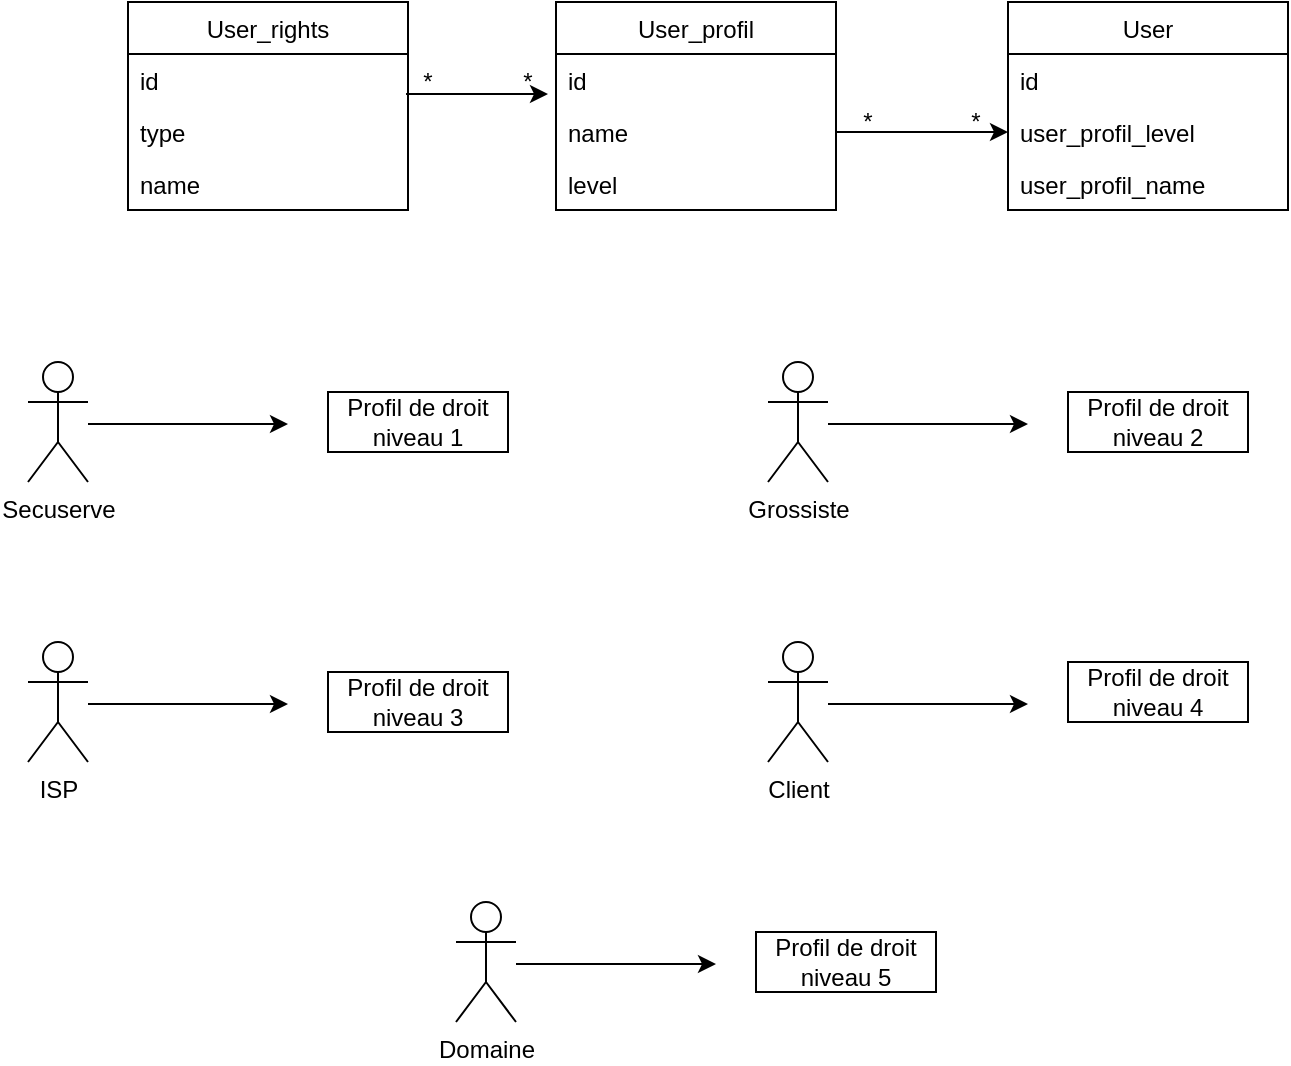<mxfile version="14.9.8" type="github">
  <diagram id="45M3cRJ7KHBeyDSTx4aS" name="Page-1">
    <mxGraphModel dx="1186" dy="646" grid="1" gridSize="10" guides="1" tooltips="1" connect="1" arrows="1" fold="1" page="1" pageScale="1" pageWidth="827" pageHeight="1169" math="0" shadow="0">
      <root>
        <mxCell id="0" />
        <mxCell id="1" parent="0" />
        <mxCell id="ZFMh5SB0hw9YFJ7T-eh--18" value="Secuserve" style="shape=umlActor;verticalLabelPosition=bottom;verticalAlign=top;html=1;outlineConnect=0;" vertex="1" parent="1">
          <mxGeometry x="80" y="350" width="30" height="60" as="geometry" />
        </mxCell>
        <mxCell id="ZFMh5SB0hw9YFJ7T-eh--22" value="" style="endArrow=classic;html=1;" edge="1" parent="1">
          <mxGeometry width="50" height="50" relative="1" as="geometry">
            <mxPoint x="110" y="381" as="sourcePoint" />
            <mxPoint x="210" y="381" as="targetPoint" />
          </mxGeometry>
        </mxCell>
        <mxCell id="ZFMh5SB0hw9YFJ7T-eh--28" value="Profil de droit niveau 1" style="rounded=0;whiteSpace=wrap;html=1;" vertex="1" parent="1">
          <mxGeometry x="230" y="365" width="90" height="30" as="geometry" />
        </mxCell>
        <mxCell id="ZFMh5SB0hw9YFJ7T-eh--29" value="Grossiste" style="shape=umlActor;verticalLabelPosition=bottom;verticalAlign=top;html=1;outlineConnect=0;" vertex="1" parent="1">
          <mxGeometry x="450" y="350" width="30" height="60" as="geometry" />
        </mxCell>
        <mxCell id="ZFMh5SB0hw9YFJ7T-eh--30" value="" style="endArrow=classic;html=1;" edge="1" parent="1">
          <mxGeometry width="50" height="50" relative="1" as="geometry">
            <mxPoint x="480" y="381" as="sourcePoint" />
            <mxPoint x="580" y="381" as="targetPoint" />
          </mxGeometry>
        </mxCell>
        <mxCell id="ZFMh5SB0hw9YFJ7T-eh--33" value="ISP" style="shape=umlActor;verticalLabelPosition=bottom;verticalAlign=top;html=1;outlineConnect=0;" vertex="1" parent="1">
          <mxGeometry x="80" y="490" width="30" height="60" as="geometry" />
        </mxCell>
        <mxCell id="ZFMh5SB0hw9YFJ7T-eh--34" value="" style="endArrow=classic;html=1;" edge="1" parent="1">
          <mxGeometry width="50" height="50" relative="1" as="geometry">
            <mxPoint x="110" y="521" as="sourcePoint" />
            <mxPoint x="210" y="521" as="targetPoint" />
          </mxGeometry>
        </mxCell>
        <mxCell id="ZFMh5SB0hw9YFJ7T-eh--36" value="Client" style="shape=umlActor;verticalLabelPosition=bottom;verticalAlign=top;html=1;outlineConnect=0;" vertex="1" parent="1">
          <mxGeometry x="450" y="490" width="30" height="60" as="geometry" />
        </mxCell>
        <mxCell id="ZFMh5SB0hw9YFJ7T-eh--37" value="" style="endArrow=classic;html=1;" edge="1" parent="1">
          <mxGeometry width="50" height="50" relative="1" as="geometry">
            <mxPoint x="480" y="521" as="sourcePoint" />
            <mxPoint x="580" y="521" as="targetPoint" />
          </mxGeometry>
        </mxCell>
        <mxCell id="ZFMh5SB0hw9YFJ7T-eh--77" value="Domaine" style="shape=umlActor;verticalLabelPosition=bottom;verticalAlign=top;html=1;outlineConnect=0;" vertex="1" parent="1">
          <mxGeometry x="294" y="620" width="30" height="60" as="geometry" />
        </mxCell>
        <mxCell id="ZFMh5SB0hw9YFJ7T-eh--78" value="" style="endArrow=classic;html=1;" edge="1" parent="1">
          <mxGeometry width="50" height="50" relative="1" as="geometry">
            <mxPoint x="324" y="651" as="sourcePoint" />
            <mxPoint x="424" y="651" as="targetPoint" />
          </mxGeometry>
        </mxCell>
        <mxCell id="ZFMh5SB0hw9YFJ7T-eh--82" value="Profil de droit niveau&amp;nbsp;2" style="rounded=0;whiteSpace=wrap;html=1;" vertex="1" parent="1">
          <mxGeometry x="600" y="365" width="90" height="30" as="geometry" />
        </mxCell>
        <mxCell id="ZFMh5SB0hw9YFJ7T-eh--83" value="Profil de droit niveau&amp;nbsp;3" style="rounded=0;whiteSpace=wrap;html=1;" vertex="1" parent="1">
          <mxGeometry x="230" y="505" width="90" height="30" as="geometry" />
        </mxCell>
        <mxCell id="ZFMh5SB0hw9YFJ7T-eh--84" value="Profil de droit niveau&amp;nbsp;5" style="rounded=0;whiteSpace=wrap;html=1;" vertex="1" parent="1">
          <mxGeometry x="444" y="635" width="90" height="30" as="geometry" />
        </mxCell>
        <mxCell id="ZFMh5SB0hw9YFJ7T-eh--85" value="Profil de droit niveau&amp;nbsp;4" style="rounded=0;whiteSpace=wrap;html=1;" vertex="1" parent="1">
          <mxGeometry x="600" y="500" width="90" height="30" as="geometry" />
        </mxCell>
        <mxCell id="ZFMh5SB0hw9YFJ7T-eh--88" value="User_profil" style="swimlane;fontStyle=0;childLayout=stackLayout;horizontal=1;startSize=26;horizontalStack=0;resizeParent=1;resizeParentMax=0;resizeLast=0;collapsible=1;marginBottom=0;" vertex="1" parent="1">
          <mxGeometry x="344" y="170" width="140" height="104" as="geometry" />
        </mxCell>
        <mxCell id="ZFMh5SB0hw9YFJ7T-eh--89" value="id" style="text;strokeColor=none;fillColor=none;align=left;verticalAlign=top;spacingLeft=4;spacingRight=4;overflow=hidden;rotatable=0;points=[[0,0.5],[1,0.5]];portConstraint=eastwest;" vertex="1" parent="ZFMh5SB0hw9YFJ7T-eh--88">
          <mxGeometry y="26" width="140" height="26" as="geometry" />
        </mxCell>
        <mxCell id="ZFMh5SB0hw9YFJ7T-eh--90" value="name" style="text;strokeColor=none;fillColor=none;align=left;verticalAlign=top;spacingLeft=4;spacingRight=4;overflow=hidden;rotatable=0;points=[[0,0.5],[1,0.5]];portConstraint=eastwest;" vertex="1" parent="ZFMh5SB0hw9YFJ7T-eh--88">
          <mxGeometry y="52" width="140" height="26" as="geometry" />
        </mxCell>
        <mxCell id="ZFMh5SB0hw9YFJ7T-eh--91" value="level" style="text;strokeColor=none;fillColor=none;align=left;verticalAlign=top;spacingLeft=4;spacingRight=4;overflow=hidden;rotatable=0;points=[[0,0.5],[1,0.5]];portConstraint=eastwest;" vertex="1" parent="ZFMh5SB0hw9YFJ7T-eh--88">
          <mxGeometry y="78" width="140" height="26" as="geometry" />
        </mxCell>
        <mxCell id="ZFMh5SB0hw9YFJ7T-eh--92" value="User" style="swimlane;fontStyle=0;childLayout=stackLayout;horizontal=1;startSize=26;horizontalStack=0;resizeParent=1;resizeParentMax=0;resizeLast=0;collapsible=1;marginBottom=0;" vertex="1" parent="1">
          <mxGeometry x="570" y="170" width="140" height="104" as="geometry" />
        </mxCell>
        <mxCell id="ZFMh5SB0hw9YFJ7T-eh--93" value="id" style="text;strokeColor=none;fillColor=none;align=left;verticalAlign=top;spacingLeft=4;spacingRight=4;overflow=hidden;rotatable=0;points=[[0,0.5],[1,0.5]];portConstraint=eastwest;" vertex="1" parent="ZFMh5SB0hw9YFJ7T-eh--92">
          <mxGeometry y="26" width="140" height="26" as="geometry" />
        </mxCell>
        <mxCell id="ZFMh5SB0hw9YFJ7T-eh--94" value="user_profil_level" style="text;strokeColor=none;fillColor=none;align=left;verticalAlign=top;spacingLeft=4;spacingRight=4;overflow=hidden;rotatable=0;points=[[0,0.5],[1,0.5]];portConstraint=eastwest;" vertex="1" parent="ZFMh5SB0hw9YFJ7T-eh--92">
          <mxGeometry y="52" width="140" height="26" as="geometry" />
        </mxCell>
        <mxCell id="ZFMh5SB0hw9YFJ7T-eh--95" value="user_profil_name" style="text;strokeColor=none;fillColor=none;align=left;verticalAlign=top;spacingLeft=4;spacingRight=4;overflow=hidden;rotatable=0;points=[[0,0.5],[1,0.5]];portConstraint=eastwest;" vertex="1" parent="ZFMh5SB0hw9YFJ7T-eh--92">
          <mxGeometry y="78" width="140" height="26" as="geometry" />
        </mxCell>
        <mxCell id="ZFMh5SB0hw9YFJ7T-eh--96" value="User_rights" style="swimlane;fontStyle=0;childLayout=stackLayout;horizontal=1;startSize=26;horizontalStack=0;resizeParent=1;resizeParentMax=0;resizeLast=0;collapsible=1;marginBottom=0;" vertex="1" parent="1">
          <mxGeometry x="130" y="170" width="140" height="104" as="geometry" />
        </mxCell>
        <mxCell id="ZFMh5SB0hw9YFJ7T-eh--97" value="id" style="text;strokeColor=none;fillColor=none;align=left;verticalAlign=top;spacingLeft=4;spacingRight=4;overflow=hidden;rotatable=0;points=[[0,0.5],[1,0.5]];portConstraint=eastwest;" vertex="1" parent="ZFMh5SB0hw9YFJ7T-eh--96">
          <mxGeometry y="26" width="140" height="26" as="geometry" />
        </mxCell>
        <mxCell id="ZFMh5SB0hw9YFJ7T-eh--98" value="type" style="text;strokeColor=none;fillColor=none;align=left;verticalAlign=top;spacingLeft=4;spacingRight=4;overflow=hidden;rotatable=0;points=[[0,0.5],[1,0.5]];portConstraint=eastwest;" vertex="1" parent="ZFMh5SB0hw9YFJ7T-eh--96">
          <mxGeometry y="52" width="140" height="26" as="geometry" />
        </mxCell>
        <mxCell id="ZFMh5SB0hw9YFJ7T-eh--99" value="name" style="text;strokeColor=none;fillColor=none;align=left;verticalAlign=top;spacingLeft=4;spacingRight=4;overflow=hidden;rotatable=0;points=[[0,0.5],[1,0.5]];portConstraint=eastwest;" vertex="1" parent="ZFMh5SB0hw9YFJ7T-eh--96">
          <mxGeometry y="78" width="140" height="26" as="geometry" />
        </mxCell>
        <mxCell id="ZFMh5SB0hw9YFJ7T-eh--107" value="" style="endArrow=classic;html=1;exitX=0.993;exitY=0.769;exitDx=0;exitDy=0;exitPerimeter=0;" edge="1" parent="1" source="ZFMh5SB0hw9YFJ7T-eh--97">
          <mxGeometry width="50" height="50" relative="1" as="geometry">
            <mxPoint x="280" y="239" as="sourcePoint" />
            <mxPoint x="340" y="216" as="targetPoint" />
          </mxGeometry>
        </mxCell>
        <mxCell id="ZFMh5SB0hw9YFJ7T-eh--116" value="*" style="text;html=1;strokeColor=none;fillColor=none;align=center;verticalAlign=middle;whiteSpace=wrap;rounded=0;" vertex="1" parent="1">
          <mxGeometry x="260" y="200" width="40" height="20" as="geometry" />
        </mxCell>
        <mxCell id="ZFMh5SB0hw9YFJ7T-eh--118" value="*" style="text;html=1;strokeColor=none;fillColor=none;align=center;verticalAlign=middle;whiteSpace=wrap;rounded=0;" vertex="1" parent="1">
          <mxGeometry x="480" y="220" width="40" height="20" as="geometry" />
        </mxCell>
        <mxCell id="ZFMh5SB0hw9YFJ7T-eh--119" value="" style="endArrow=classic;html=1;exitX=1;exitY=0.5;exitDx=0;exitDy=0;entryX=0;entryY=0.5;entryDx=0;entryDy=0;" edge="1" parent="1" source="ZFMh5SB0hw9YFJ7T-eh--90" target="ZFMh5SB0hw9YFJ7T-eh--94">
          <mxGeometry width="50" height="50" relative="1" as="geometry">
            <mxPoint x="500" y="360" as="sourcePoint" />
            <mxPoint x="550" y="310" as="targetPoint" />
          </mxGeometry>
        </mxCell>
        <mxCell id="ZFMh5SB0hw9YFJ7T-eh--120" value="*" style="text;html=1;strokeColor=none;fillColor=none;align=center;verticalAlign=middle;whiteSpace=wrap;rounded=0;" vertex="1" parent="1">
          <mxGeometry x="310" y="200" width="40" height="20" as="geometry" />
        </mxCell>
        <mxCell id="ZFMh5SB0hw9YFJ7T-eh--121" value="*" style="text;html=1;strokeColor=none;fillColor=none;align=center;verticalAlign=middle;whiteSpace=wrap;rounded=0;" vertex="1" parent="1">
          <mxGeometry x="534" y="220" width="40" height="20" as="geometry" />
        </mxCell>
      </root>
    </mxGraphModel>
  </diagram>
</mxfile>

